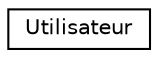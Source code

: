 digraph "Graphical Class Hierarchy"
{
 // LATEX_PDF_SIZE
  edge [fontname="Helvetica",fontsize="10",labelfontname="Helvetica",labelfontsize="10"];
  node [fontname="Helvetica",fontsize="10",shape=record];
  rankdir="LR";
  Node0 [label="Utilisateur",height=0.2,width=0.4,color="black", fillcolor="white", style="filled",URL="$class_utilisateur.html",tooltip=" "];
}
